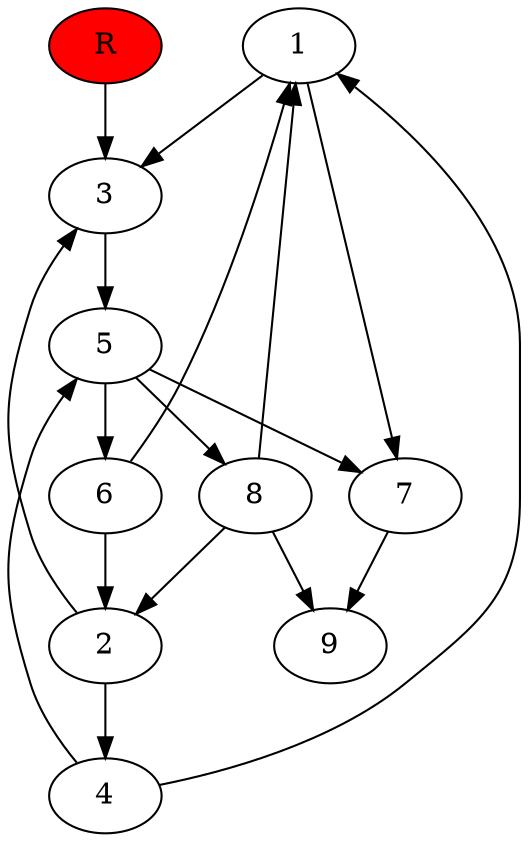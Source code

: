 digraph prb21344 {
	1
	2
	3
	4
	5
	6
	7
	8
	R [fillcolor="#ff0000" style=filled]
	1 -> 3
	1 -> 7
	2 -> 3
	2 -> 4
	3 -> 5
	4 -> 1
	4 -> 5
	5 -> 6
	5 -> 7
	5 -> 8
	6 -> 1
	6 -> 2
	7 -> 9
	8 -> 1
	8 -> 2
	8 -> 9
	R -> 3
}
